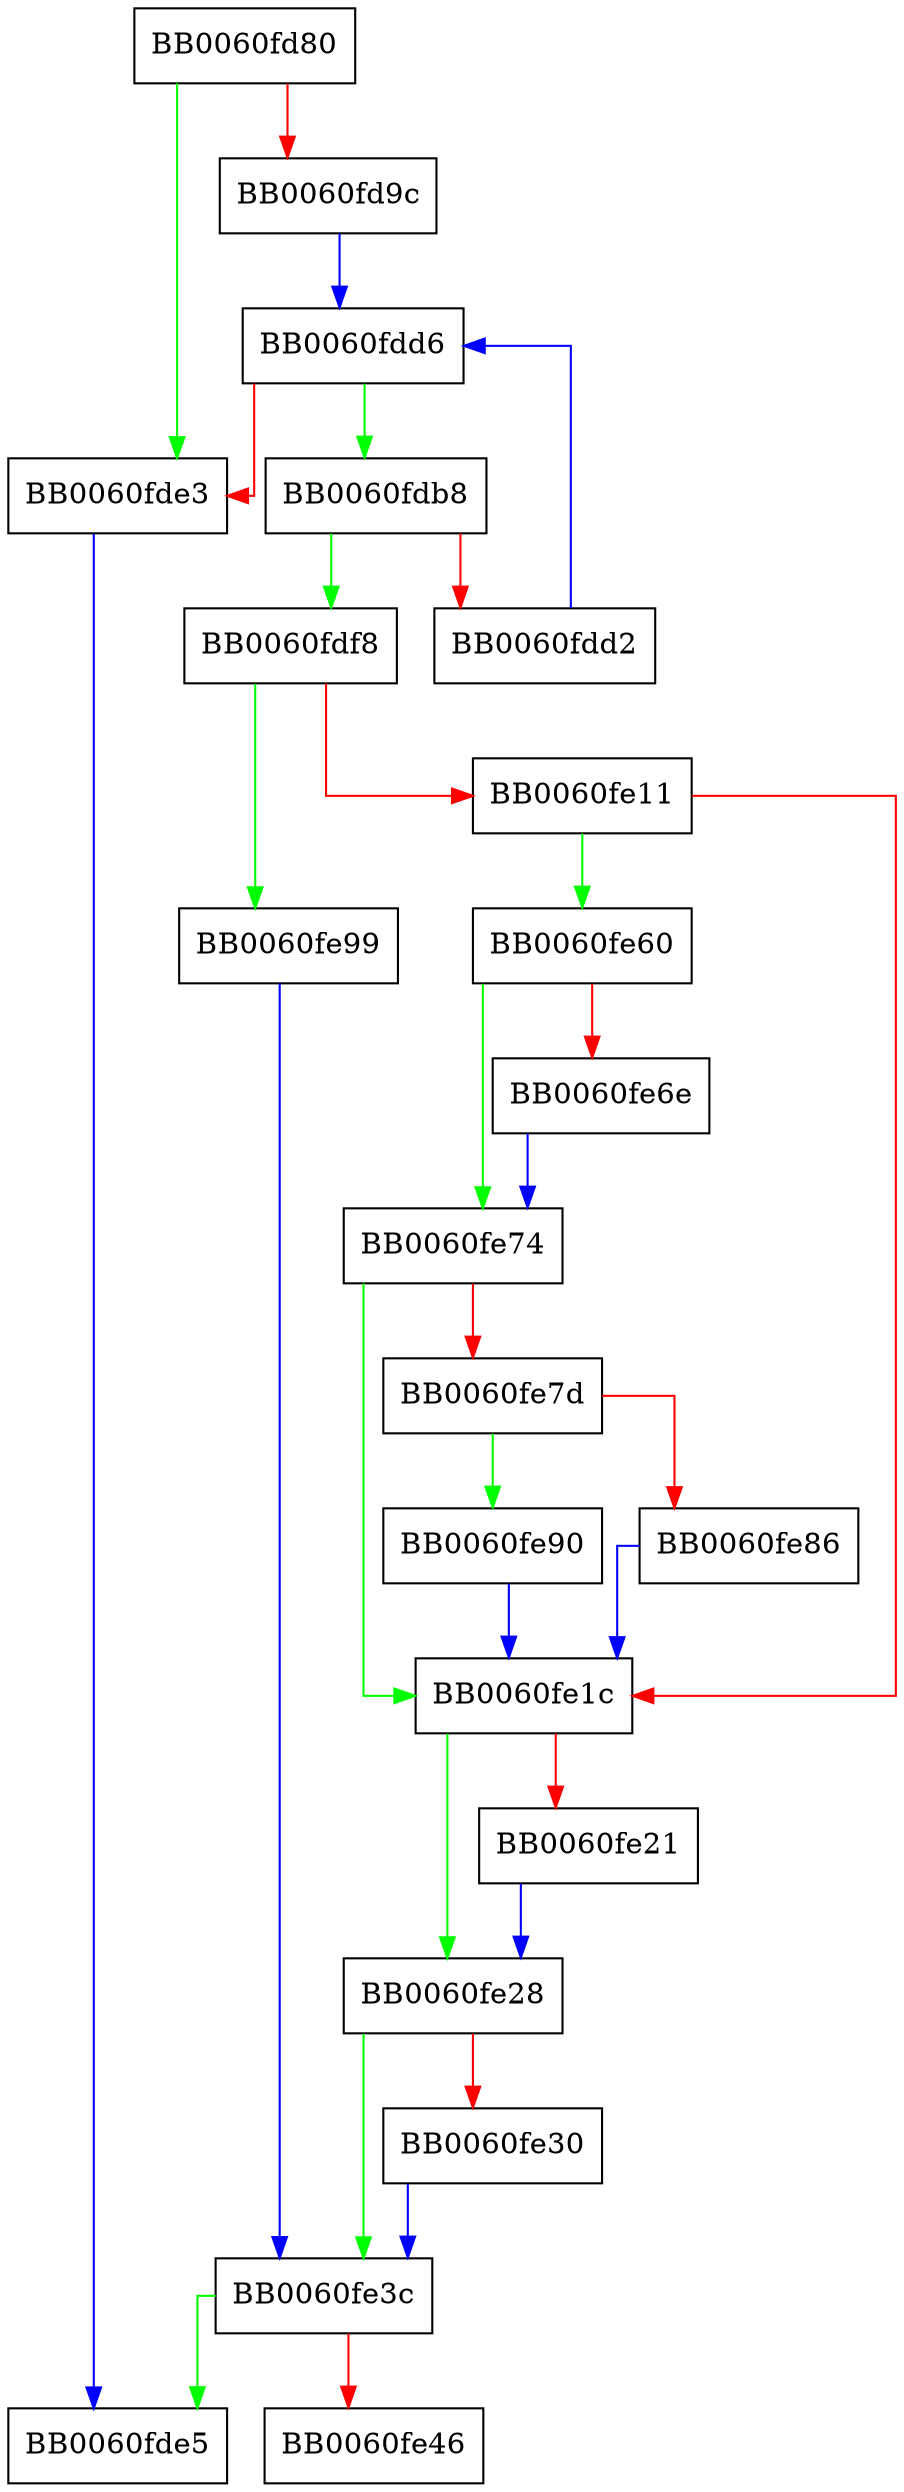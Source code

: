 digraph OCSP_resp_find_status {
  node [shape="box"];
  graph [splines=ortho];
  BB0060fd80 -> BB0060fde3 [color="green"];
  BB0060fd80 -> BB0060fd9c [color="red"];
  BB0060fd9c -> BB0060fdd6 [color="blue"];
  BB0060fdb8 -> BB0060fdf8 [color="green"];
  BB0060fdb8 -> BB0060fdd2 [color="red"];
  BB0060fdd2 -> BB0060fdd6 [color="blue"];
  BB0060fdd6 -> BB0060fdb8 [color="green"];
  BB0060fdd6 -> BB0060fde3 [color="red"];
  BB0060fde3 -> BB0060fde5 [color="blue"];
  BB0060fdf8 -> BB0060fe99 [color="green"];
  BB0060fdf8 -> BB0060fe11 [color="red"];
  BB0060fe11 -> BB0060fe60 [color="green"];
  BB0060fe11 -> BB0060fe1c [color="red"];
  BB0060fe1c -> BB0060fe28 [color="green"];
  BB0060fe1c -> BB0060fe21 [color="red"];
  BB0060fe21 -> BB0060fe28 [color="blue"];
  BB0060fe28 -> BB0060fe3c [color="green"];
  BB0060fe28 -> BB0060fe30 [color="red"];
  BB0060fe30 -> BB0060fe3c [color="blue"];
  BB0060fe3c -> BB0060fde5 [color="green"];
  BB0060fe3c -> BB0060fe46 [color="red"];
  BB0060fe60 -> BB0060fe74 [color="green"];
  BB0060fe60 -> BB0060fe6e [color="red"];
  BB0060fe6e -> BB0060fe74 [color="blue"];
  BB0060fe74 -> BB0060fe1c [color="green"];
  BB0060fe74 -> BB0060fe7d [color="red"];
  BB0060fe7d -> BB0060fe90 [color="green"];
  BB0060fe7d -> BB0060fe86 [color="red"];
  BB0060fe86 -> BB0060fe1c [color="blue"];
  BB0060fe90 -> BB0060fe1c [color="blue"];
  BB0060fe99 -> BB0060fe3c [color="blue"];
}
